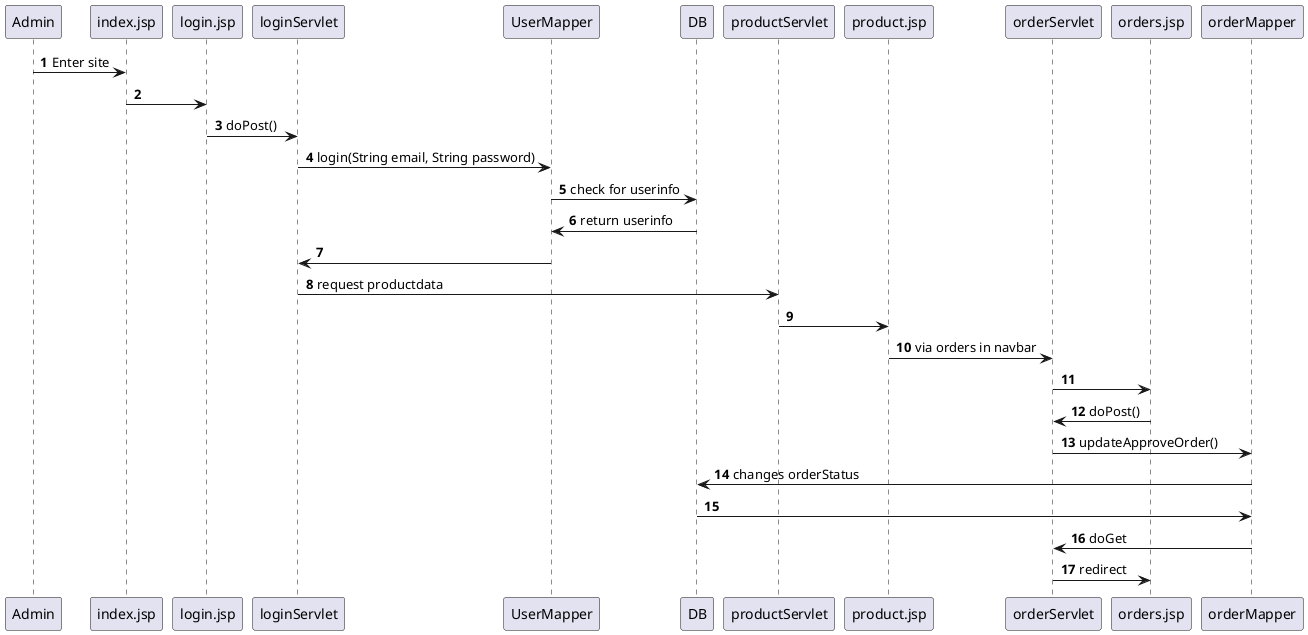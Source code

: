@startuml
autonumber

Admin -> index.jsp: Enter site
index.jsp -> login.jsp:
login.jsp -> loginServlet: doPost()
loginServlet -> UserMapper: login(String email, String password)
UserMapper -> DB: check for userinfo
DB -> UserMapper: return userinfo
UserMapper -> loginServlet
loginServlet -> productServlet: request productdata
productServlet -> product.jsp
product.jsp -> orderServlet: via orders in navbar
orderServlet -> orders.jsp
orders.jsp -> orderServlet: doPost()
orderServlet -> orderMapper:updateApproveOrder()
orderMapper -> DB: changes orderStatus
DB -> orderMapper
orderMapper -> orderServlet: doGet
orderServlet -> orders.jsp: redirect


@enduml